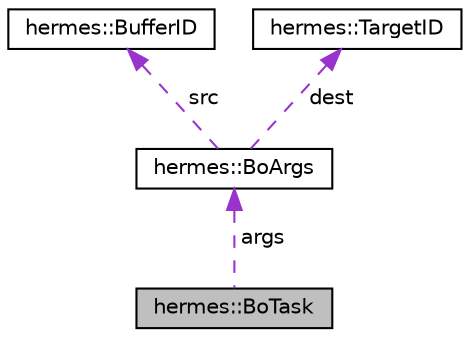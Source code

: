 digraph "hermes::BoTask"
{
 // LATEX_PDF_SIZE
  edge [fontname="Helvetica",fontsize="10",labelfontname="Helvetica",labelfontsize="10"];
  node [fontname="Helvetica",fontsize="10",shape=record];
  Node1 [label="hermes::BoTask",height=0.2,width=0.4,color="black", fillcolor="grey75", style="filled", fontcolor="black",tooltip=" "];
  Node2 -> Node1 [dir="back",color="darkorchid3",fontsize="10",style="dashed",label=" args" ,fontname="Helvetica"];
  Node2 [label="hermes::BoArgs",height=0.2,width=0.4,color="black", fillcolor="white", style="filled",URL="$unionhermes_1_1_bo_args.html",tooltip=" "];
  Node3 -> Node2 [dir="back",color="darkorchid3",fontsize="10",style="dashed",label=" src" ,fontname="Helvetica"];
  Node3 [label="hermes::BufferID",height=0.2,width=0.4,color="black", fillcolor="white", style="filled",URL="$unionhermes_1_1_buffer_i_d.html",tooltip=" "];
  Node4 -> Node2 [dir="back",color="darkorchid3",fontsize="10",style="dashed",label=" dest" ,fontname="Helvetica"];
  Node4 [label="hermes::TargetID",height=0.2,width=0.4,color="black", fillcolor="white", style="filled",URL="$unionhermes_1_1_target_i_d.html",tooltip=" "];
}
